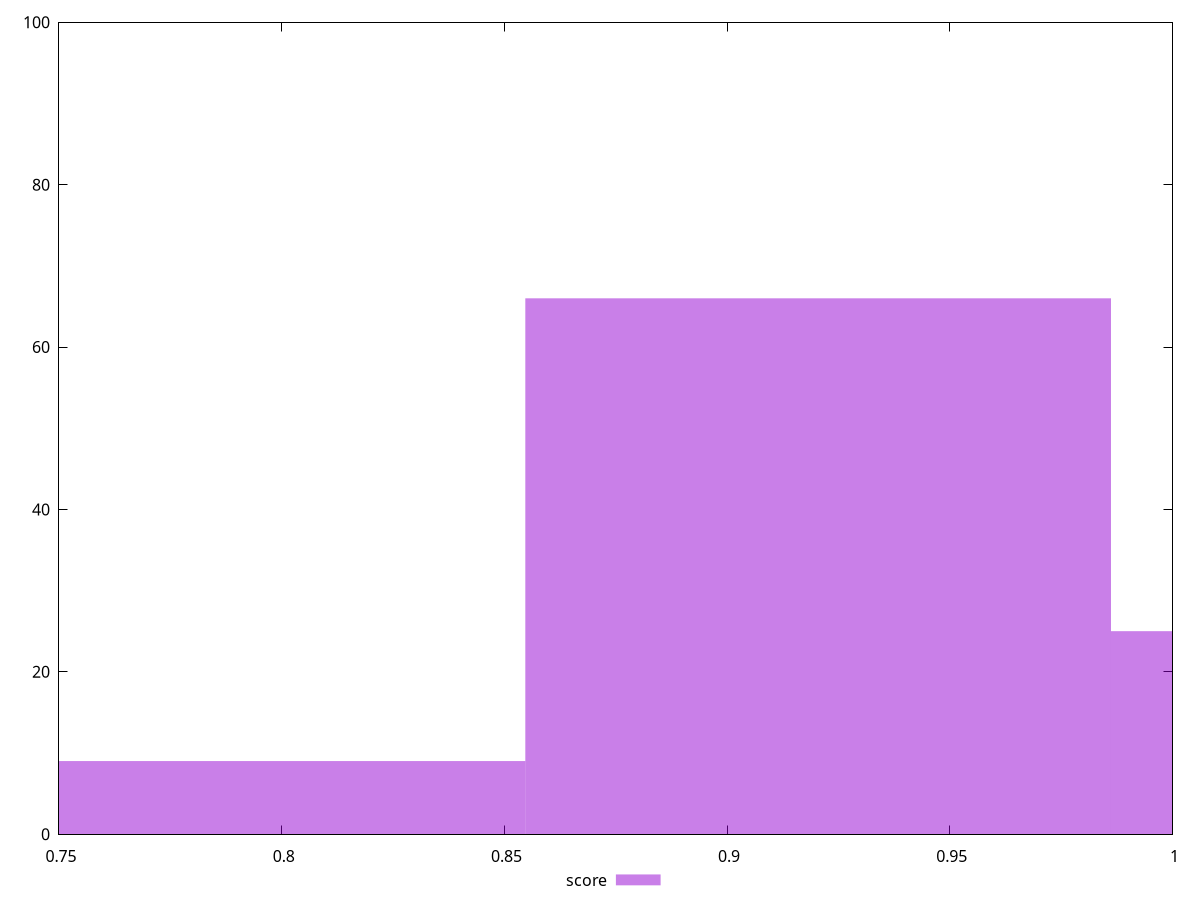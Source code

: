 reset

$score <<EOF
1.0519343471004 25
0.7889507603252999 9
0.9204425537128499 66
EOF

set key outside below
set boxwidth 0.13149179338755
set xrange [0.75:1]
set yrange [0:100]
set trange [0:100]
set style fill transparent solid 0.5 noborder
set terminal svg size 640, 490 enhanced background rgb 'white'
set output "report_00019_2021-02-10T18-14-37.922Z//unused-css-rules/samples/pages/score/histogram.svg"

plot $score title "score" with boxes

reset
